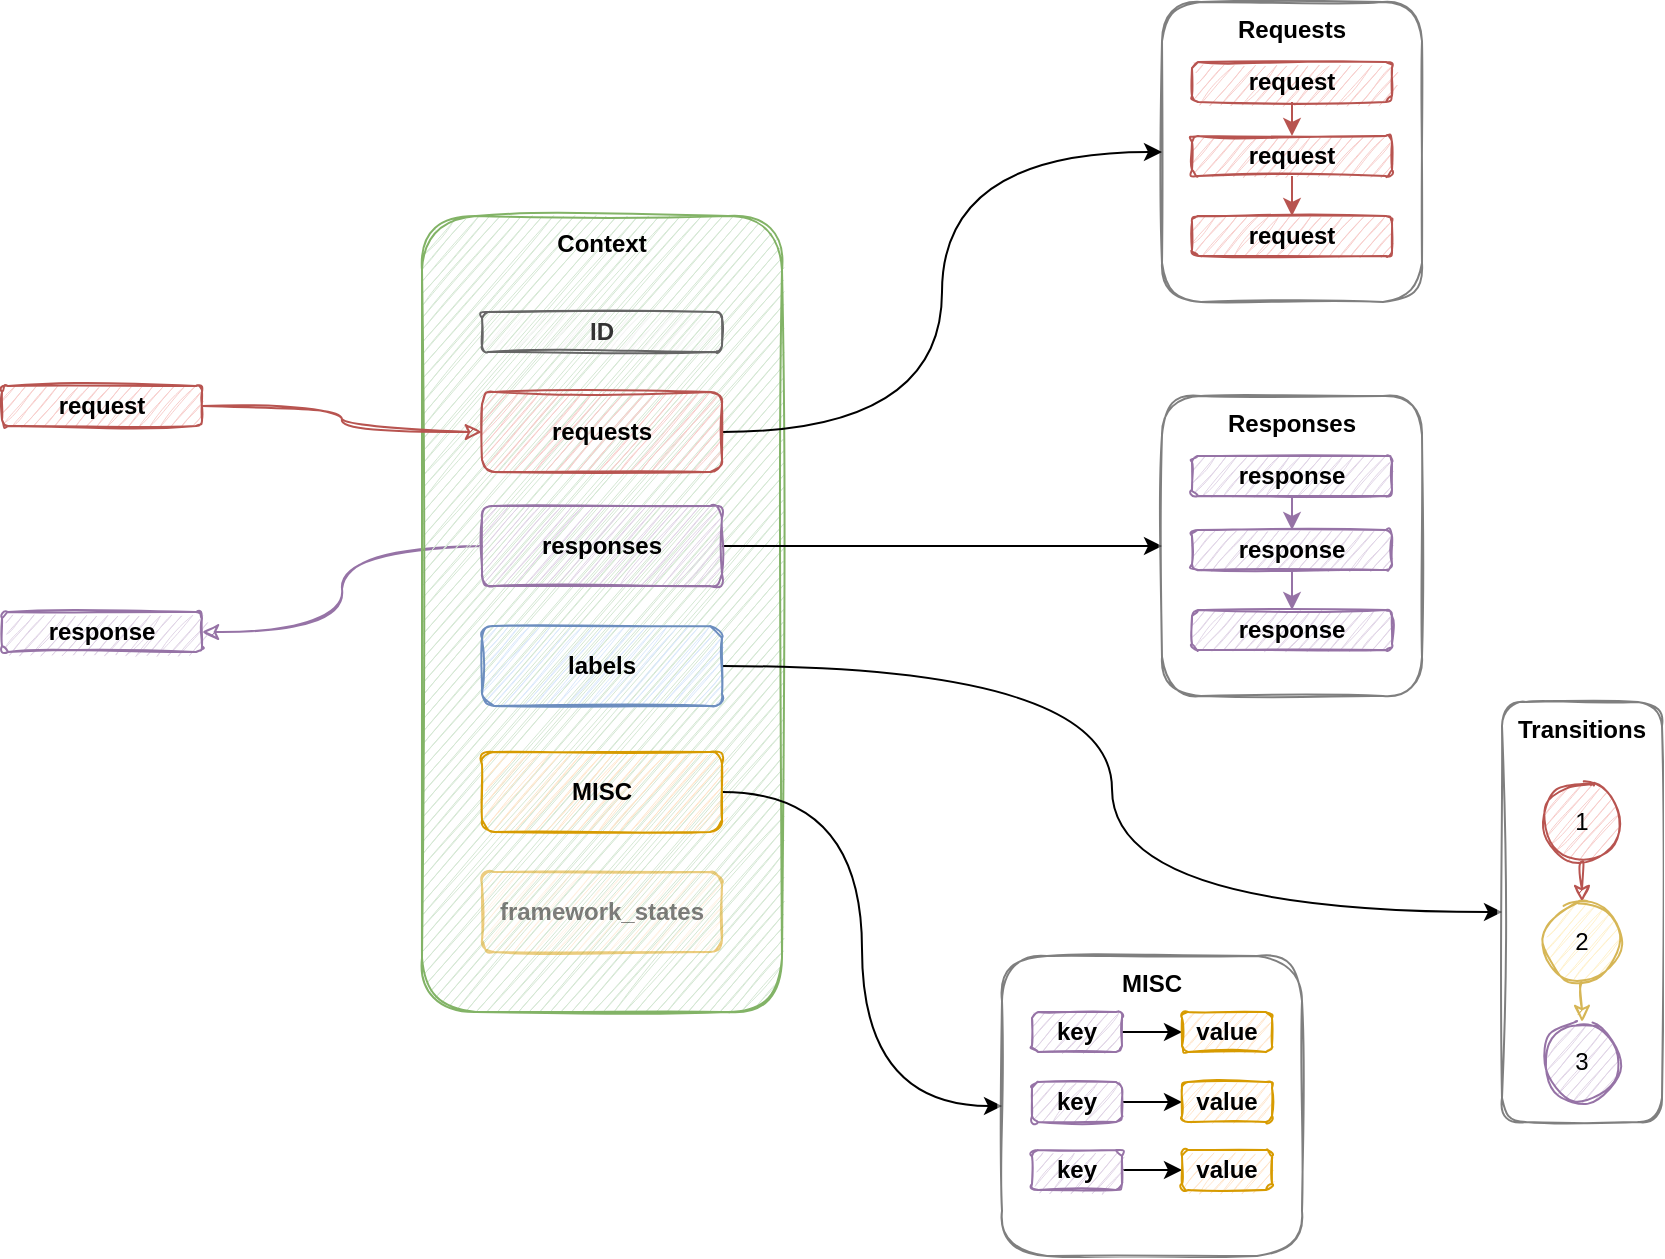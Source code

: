 <mxfile scale="20" border="0">
    <diagram id="WO7bhIBwQiGfs63uCmly" name="Page-1">
        <mxGraphModel dx="563" dy="1654" grid="1" gridSize="10" guides="1" tooltips="1" connect="1" arrows="1" fold="1" page="1" pageScale="1" pageWidth="413" pageHeight="583" math="0" shadow="0">
            <root>
                <mxCell id="0"/>
                <mxCell id="1" parent="0"/>
                <mxCell id="24" style="edgeStyle=orthogonalEdgeStyle;curved=1;sketch=1;html=1;exitX=0;exitY=0.5;exitDx=0;exitDy=0;entryX=1;entryY=0.5;entryDx=0;entryDy=0;fillColor=#e1d5e7;strokeColor=#9673a6;" parent="1" source="37" target="30" edge="1">
                    <mxGeometry relative="1" as="geometry">
                        <mxPoint x="1252" y="-590" as="sourcePoint"/>
                    </mxGeometry>
                </mxCell>
                <mxCell id="30" value="&lt;b&gt;response&lt;/b&gt;" style="rounded=1;whiteSpace=wrap;html=1;fillColor=#e1d5e7;strokeColor=#9673a6;sketch=1;" parent="1" vertex="1">
                    <mxGeometry x="1080" y="-570" width="100" height="20" as="geometry"/>
                </mxCell>
                <mxCell id="34" value="&lt;b&gt;Context&lt;/b&gt;" style="rounded=1;whiteSpace=wrap;html=1;sketch=1;fillColor=#d5e8d4;strokeColor=#82b366;verticalAlign=top;" parent="1" vertex="1">
                    <mxGeometry x="1290" y="-768" width="180" height="398" as="geometry"/>
                </mxCell>
                <mxCell id="72" style="edgeStyle=orthogonalEdgeStyle;curved=1;html=1;exitX=1;exitY=0.5;exitDx=0;exitDy=0;entryX=0;entryY=0.5;entryDx=0;entryDy=0;" parent="1" source="36" target="66" edge="1">
                    <mxGeometry relative="1" as="geometry"/>
                </mxCell>
                <mxCell id="36" value="&lt;b&gt;requests&lt;/b&gt;" style="rounded=1;whiteSpace=wrap;html=1;sketch=1;fillColor=#f8cecc;strokeColor=#b85450;" parent="1" vertex="1">
                    <mxGeometry x="1320" y="-680" width="120" height="40" as="geometry"/>
                </mxCell>
                <mxCell id="60" style="edgeStyle=orthogonalEdgeStyle;curved=1;html=1;exitX=1;exitY=0.5;exitDx=0;exitDy=0;entryX=0;entryY=0.5;entryDx=0;entryDy=0;" parent="1" source="37" target="54" edge="1">
                    <mxGeometry relative="1" as="geometry"/>
                </mxCell>
                <mxCell id="37" value="&lt;b&gt;responses&lt;/b&gt;" style="rounded=1;whiteSpace=wrap;html=1;sketch=1;fillColor=#e1d5e7;strokeColor=#9673a6;" parent="1" vertex="1">
                    <mxGeometry x="1320" y="-623" width="120" height="40" as="geometry"/>
                </mxCell>
                <mxCell id="53" style="edgeStyle=orthogonalEdgeStyle;curved=1;html=1;exitX=1;exitY=0.5;exitDx=0;exitDy=0;" parent="1" source="38" target="44" edge="1">
                    <mxGeometry relative="1" as="geometry"/>
                </mxCell>
                <mxCell id="38" value="&lt;b&gt;labels&lt;/b&gt;" style="rounded=1;whiteSpace=wrap;html=1;sketch=1;fillColor=#dae8fc;strokeColor=#6c8ebf;" parent="1" vertex="1">
                    <mxGeometry x="1320" y="-563" width="120" height="40" as="geometry"/>
                </mxCell>
                <mxCell id="39" value="&lt;b&gt;ID&lt;/b&gt;" style="rounded=1;whiteSpace=wrap;html=1;fillColor=#f5f5f5;strokeColor=#666666;sketch=1;fontColor=#333333;" parent="1" vertex="1">
                    <mxGeometry x="1320" y="-720" width="120" height="20" as="geometry"/>
                </mxCell>
                <mxCell id="87" style="edgeStyle=orthogonalEdgeStyle;curved=1;html=1;exitX=1;exitY=0.5;exitDx=0;exitDy=0;entryX=0;entryY=0.5;entryDx=0;entryDy=0;" parent="1" source="40" target="73" edge="1">
                    <mxGeometry relative="1" as="geometry"/>
                </mxCell>
                <mxCell id="40" value="&lt;b&gt;MISC&lt;/b&gt;" style="rounded=1;whiteSpace=wrap;html=1;sketch=1;fillColor=#ffe6cc;strokeColor=#d79b00;" parent="1" vertex="1">
                    <mxGeometry x="1320" y="-500" width="120" height="40" as="geometry"/>
                </mxCell>
                <mxCell id="42" style="edgeStyle=orthogonalEdgeStyle;curved=1;sketch=1;html=1;exitX=1;exitY=0.5;exitDx=0;exitDy=0;fillColor=#f8cecc;strokeColor=#b85450;entryX=0;entryY=0.5;entryDx=0;entryDy=0;" parent="1" source="43" target="36" edge="1">
                    <mxGeometry relative="1" as="geometry">
                        <mxPoint x="1252" y="-623" as="targetPoint"/>
                    </mxGeometry>
                </mxCell>
                <mxCell id="43" value="&lt;b&gt;request&lt;/b&gt;" style="rounded=1;whiteSpace=wrap;html=1;fillColor=#f8cecc;strokeColor=#b85450;sketch=1;" parent="1" vertex="1">
                    <mxGeometry x="1080" y="-683" width="100" height="20" as="geometry"/>
                </mxCell>
                <mxCell id="44" value="Transitions" style="rounded=1;whiteSpace=wrap;html=1;sketch=1;opacity=50;fontStyle=1;verticalAlign=top;" parent="1" vertex="1">
                    <mxGeometry x="1830" y="-525" width="80" height="210" as="geometry"/>
                </mxCell>
                <mxCell id="45" style="edgeStyle=orthogonalEdgeStyle;curved=1;sketch=1;html=1;exitX=0.5;exitY=1;exitDx=0;exitDy=0;entryX=0.5;entryY=0;entryDx=0;entryDy=0;fillColor=#f8cecc;strokeColor=#b85450;" parent="1" source="46" target="48" edge="1">
                    <mxGeometry relative="1" as="geometry"/>
                </mxCell>
                <mxCell id="46" value="1" style="ellipse;whiteSpace=wrap;html=1;aspect=fixed;fillColor=#f8cecc;strokeColor=#b85450;sketch=1;" parent="1" vertex="1">
                    <mxGeometry x="1850" y="-485" width="40" height="40" as="geometry"/>
                </mxCell>
                <mxCell id="47" style="edgeStyle=orthogonalEdgeStyle;curved=1;sketch=1;html=1;exitX=0.5;exitY=1;exitDx=0;exitDy=0;entryX=0.5;entryY=0;entryDx=0;entryDy=0;fillColor=#fff2cc;strokeColor=#d6b656;" parent="1" source="48" target="49" edge="1">
                    <mxGeometry relative="1" as="geometry"/>
                </mxCell>
                <mxCell id="48" value="2" style="ellipse;whiteSpace=wrap;html=1;aspect=fixed;fillColor=#fff2cc;strokeColor=#d6b656;sketch=1;" parent="1" vertex="1">
                    <mxGeometry x="1850" y="-425" width="40" height="40" as="geometry"/>
                </mxCell>
                <mxCell id="49" value="3" style="ellipse;whiteSpace=wrap;html=1;aspect=fixed;fillColor=#e1d5e7;strokeColor=#9673a6;sketch=1;" parent="1" vertex="1">
                    <mxGeometry x="1850" y="-365" width="40" height="40" as="geometry"/>
                </mxCell>
                <mxCell id="52" value="&lt;b&gt;framework_states&lt;/b&gt;" style="rounded=1;whiteSpace=wrap;html=1;sketch=1;fillColor=#ffe6cc;strokeColor=#d79b00;opacity=50;textOpacity=50;" parent="1" vertex="1">
                    <mxGeometry x="1320" y="-440" width="120" height="40" as="geometry"/>
                </mxCell>
                <mxCell id="54" value="&lt;b&gt;Responses&lt;/b&gt;" style="rounded=1;whiteSpace=wrap;html=1;sketch=1;opacity=50;fontStyle=1;verticalAlign=top;" parent="1" vertex="1">
                    <mxGeometry x="1660" y="-678" width="130" height="150" as="geometry"/>
                </mxCell>
                <mxCell id="65" style="edgeStyle=orthogonalEdgeStyle;curved=1;html=1;exitX=0.5;exitY=1;exitDx=0;exitDy=0;entryX=0.5;entryY=0;entryDx=0;entryDy=0;fillColor=#e1d5e7;strokeColor=#9673a6;" parent="1" source="61" target="62" edge="1">
                    <mxGeometry relative="1" as="geometry"/>
                </mxCell>
                <mxCell id="61" value="&lt;b&gt;response&lt;/b&gt;" style="rounded=1;whiteSpace=wrap;html=1;fillColor=#e1d5e7;strokeColor=#9673a6;sketch=1;" parent="1" vertex="1">
                    <mxGeometry x="1675" y="-648" width="100" height="20" as="geometry"/>
                </mxCell>
                <mxCell id="64" style="edgeStyle=orthogonalEdgeStyle;curved=1;html=1;exitX=0.5;exitY=1;exitDx=0;exitDy=0;entryX=0.5;entryY=0;entryDx=0;entryDy=0;fillColor=#e1d5e7;strokeColor=#9673a6;" parent="1" source="62" target="63" edge="1">
                    <mxGeometry relative="1" as="geometry"/>
                </mxCell>
                <mxCell id="62" value="&lt;b&gt;response&lt;/b&gt;" style="rounded=1;whiteSpace=wrap;html=1;fillColor=#e1d5e7;strokeColor=#9673a6;sketch=1;" parent="1" vertex="1">
                    <mxGeometry x="1675" y="-611" width="100" height="20" as="geometry"/>
                </mxCell>
                <mxCell id="63" value="&lt;b&gt;response&lt;/b&gt;" style="rounded=1;whiteSpace=wrap;html=1;fillColor=#e1d5e7;strokeColor=#9673a6;sketch=1;" parent="1" vertex="1">
                    <mxGeometry x="1675" y="-571" width="100" height="20" as="geometry"/>
                </mxCell>
                <mxCell id="66" value="&lt;b&gt;Requests&lt;/b&gt;" style="rounded=1;whiteSpace=wrap;html=1;sketch=1;opacity=50;fontStyle=1;verticalAlign=top;" parent="1" vertex="1">
                    <mxGeometry x="1660" y="-875" width="130" height="150" as="geometry"/>
                </mxCell>
                <mxCell id="67" style="edgeStyle=orthogonalEdgeStyle;curved=1;html=1;exitX=0.5;exitY=1;exitDx=0;exitDy=0;entryX=0.5;entryY=0;entryDx=0;entryDy=0;fillColor=#f8cecc;strokeColor=#b85450;" parent="1" source="68" target="70" edge="1">
                    <mxGeometry relative="1" as="geometry"/>
                </mxCell>
                <mxCell id="68" value="&lt;b&gt;request&lt;/b&gt;" style="rounded=1;whiteSpace=wrap;html=1;fillColor=#f8cecc;strokeColor=#b85450;sketch=1;" parent="1" vertex="1">
                    <mxGeometry x="1675" y="-845" width="100" height="20" as="geometry"/>
                </mxCell>
                <mxCell id="69" style="edgeStyle=orthogonalEdgeStyle;curved=1;html=1;exitX=0.5;exitY=1;exitDx=0;exitDy=0;entryX=0.5;entryY=0;entryDx=0;entryDy=0;fillColor=#f8cecc;strokeColor=#b85450;" parent="1" source="70" target="71" edge="1">
                    <mxGeometry relative="1" as="geometry"/>
                </mxCell>
                <mxCell id="70" value="&lt;b&gt;request&lt;/b&gt;" style="rounded=1;whiteSpace=wrap;html=1;fillColor=#f8cecc;strokeColor=#b85450;sketch=1;" parent="1" vertex="1">
                    <mxGeometry x="1675" y="-808" width="100" height="20" as="geometry"/>
                </mxCell>
                <mxCell id="71" value="&lt;b&gt;request&lt;/b&gt;" style="rounded=1;whiteSpace=wrap;html=1;fillColor=#f8cecc;strokeColor=#b85450;sketch=1;" parent="1" vertex="1">
                    <mxGeometry x="1675" y="-768" width="100" height="20" as="geometry"/>
                </mxCell>
                <mxCell id="73" value="&lt;b&gt;MISC&lt;/b&gt;" style="rounded=1;whiteSpace=wrap;html=1;sketch=1;opacity=50;fontStyle=1;verticalAlign=top;" parent="1" vertex="1">
                    <mxGeometry x="1580" y="-398" width="150" height="150" as="geometry"/>
                </mxCell>
                <mxCell id="80" style="edgeStyle=orthogonalEdgeStyle;curved=1;html=1;exitX=1;exitY=0.5;exitDx=0;exitDy=0;entryX=0;entryY=0.5;entryDx=0;entryDy=0;" parent="1" source="75" target="79" edge="1">
                    <mxGeometry relative="1" as="geometry"/>
                </mxCell>
                <mxCell id="75" value="&lt;b&gt;key&lt;/b&gt;" style="rounded=1;whiteSpace=wrap;html=1;fillColor=#e1d5e7;strokeColor=#9673a6;sketch=1;" parent="1" vertex="1">
                    <mxGeometry x="1595" y="-370" width="45" height="20" as="geometry"/>
                </mxCell>
                <mxCell id="79" value="&lt;b&gt;value&lt;/b&gt;" style="rounded=1;whiteSpace=wrap;html=1;fillColor=#ffe6cc;strokeColor=#d79b00;sketch=1;" parent="1" vertex="1">
                    <mxGeometry x="1670" y="-370" width="45" height="20" as="geometry"/>
                </mxCell>
                <mxCell id="81" style="edgeStyle=orthogonalEdgeStyle;curved=1;html=1;exitX=1;exitY=0.5;exitDx=0;exitDy=0;entryX=0;entryY=0.5;entryDx=0;entryDy=0;" parent="1" source="82" target="83" edge="1">
                    <mxGeometry relative="1" as="geometry"/>
                </mxCell>
                <mxCell id="82" value="&lt;b&gt;key&lt;/b&gt;" style="rounded=1;whiteSpace=wrap;html=1;fillColor=#e1d5e7;strokeColor=#9673a6;sketch=1;" parent="1" vertex="1">
                    <mxGeometry x="1595" y="-335" width="45" height="20" as="geometry"/>
                </mxCell>
                <mxCell id="83" value="&lt;b&gt;value&lt;/b&gt;" style="rounded=1;whiteSpace=wrap;html=1;fillColor=#ffe6cc;strokeColor=#d79b00;sketch=1;" parent="1" vertex="1">
                    <mxGeometry x="1670" y="-335" width="45" height="20" as="geometry"/>
                </mxCell>
                <mxCell id="84" style="edgeStyle=orthogonalEdgeStyle;curved=1;html=1;exitX=1;exitY=0.5;exitDx=0;exitDy=0;entryX=0;entryY=0.5;entryDx=0;entryDy=0;" parent="1" source="85" target="86" edge="1">
                    <mxGeometry relative="1" as="geometry"/>
                </mxCell>
                <mxCell id="85" value="&lt;b&gt;key&lt;/b&gt;" style="rounded=1;whiteSpace=wrap;html=1;fillColor=#e1d5e7;strokeColor=#9673a6;sketch=1;" parent="1" vertex="1">
                    <mxGeometry x="1595" y="-301" width="45" height="20" as="geometry"/>
                </mxCell>
                <mxCell id="86" value="&lt;b&gt;value&lt;/b&gt;" style="rounded=1;whiteSpace=wrap;html=1;fillColor=#ffe6cc;strokeColor=#d79b00;sketch=1;" parent="1" vertex="1">
                    <mxGeometry x="1670" y="-301" width="45" height="20" as="geometry"/>
                </mxCell>
            </root>
        </mxGraphModel>
    </diagram>
</mxfile>